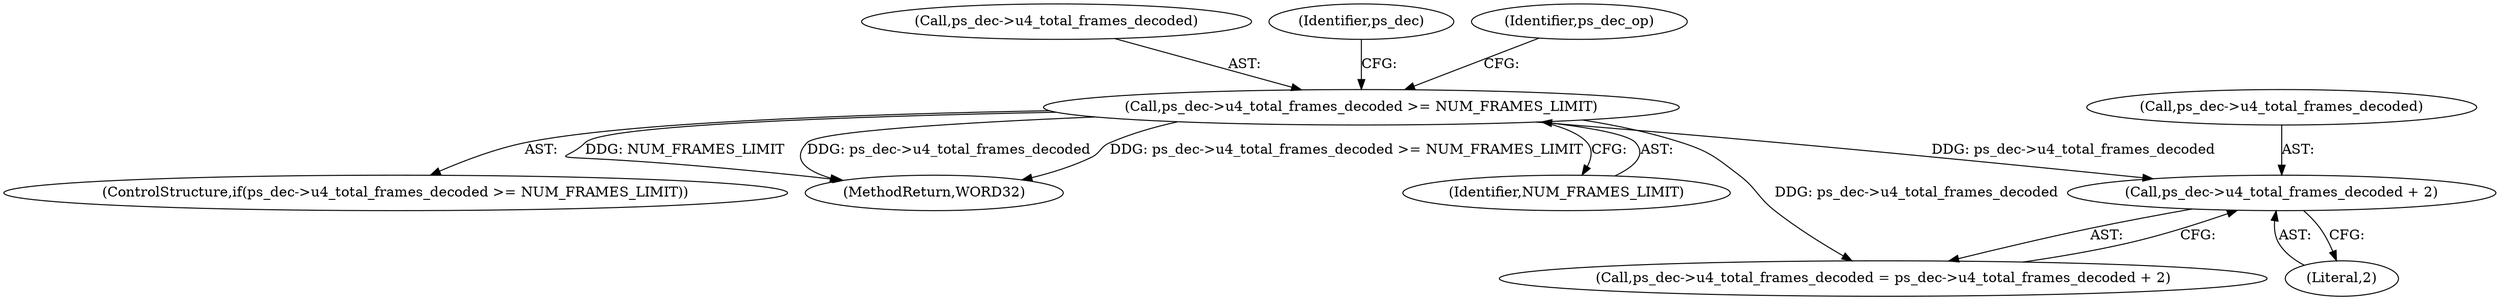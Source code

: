 digraph "0_Android_e629194c62a9a129ce378e08cb1059a8a53f1795@pointer" {
"1001937" [label="(Call,ps_dec->u4_total_frames_decoded + 2)"];
"1000456" [label="(Call,ps_dec->u4_total_frames_decoded >= NUM_FRAMES_LIMIT)"];
"1000457" [label="(Call,ps_dec->u4_total_frames_decoded)"];
"1000471" [label="(Identifier,ps_dec)"];
"1000464" [label="(Identifier,ps_dec_op)"];
"1000455" [label="(ControlStructure,if(ps_dec->u4_total_frames_decoded >= NUM_FRAMES_LIMIT))"];
"1002124" [label="(MethodReturn,WORD32)"];
"1000460" [label="(Identifier,NUM_FRAMES_LIMIT)"];
"1001937" [label="(Call,ps_dec->u4_total_frames_decoded + 2)"];
"1001938" [label="(Call,ps_dec->u4_total_frames_decoded)"];
"1000456" [label="(Call,ps_dec->u4_total_frames_decoded >= NUM_FRAMES_LIMIT)"];
"1001941" [label="(Literal,2)"];
"1001933" [label="(Call,ps_dec->u4_total_frames_decoded = ps_dec->u4_total_frames_decoded + 2)"];
"1001937" -> "1001933"  [label="AST: "];
"1001937" -> "1001941"  [label="CFG: "];
"1001938" -> "1001937"  [label="AST: "];
"1001941" -> "1001937"  [label="AST: "];
"1001933" -> "1001937"  [label="CFG: "];
"1000456" -> "1001937"  [label="DDG: ps_dec->u4_total_frames_decoded"];
"1000456" -> "1000455"  [label="AST: "];
"1000456" -> "1000460"  [label="CFG: "];
"1000457" -> "1000456"  [label="AST: "];
"1000460" -> "1000456"  [label="AST: "];
"1000464" -> "1000456"  [label="CFG: "];
"1000471" -> "1000456"  [label="CFG: "];
"1000456" -> "1002124"  [label="DDG: NUM_FRAMES_LIMIT"];
"1000456" -> "1002124"  [label="DDG: ps_dec->u4_total_frames_decoded"];
"1000456" -> "1002124"  [label="DDG: ps_dec->u4_total_frames_decoded >= NUM_FRAMES_LIMIT"];
"1000456" -> "1001933"  [label="DDG: ps_dec->u4_total_frames_decoded"];
}
